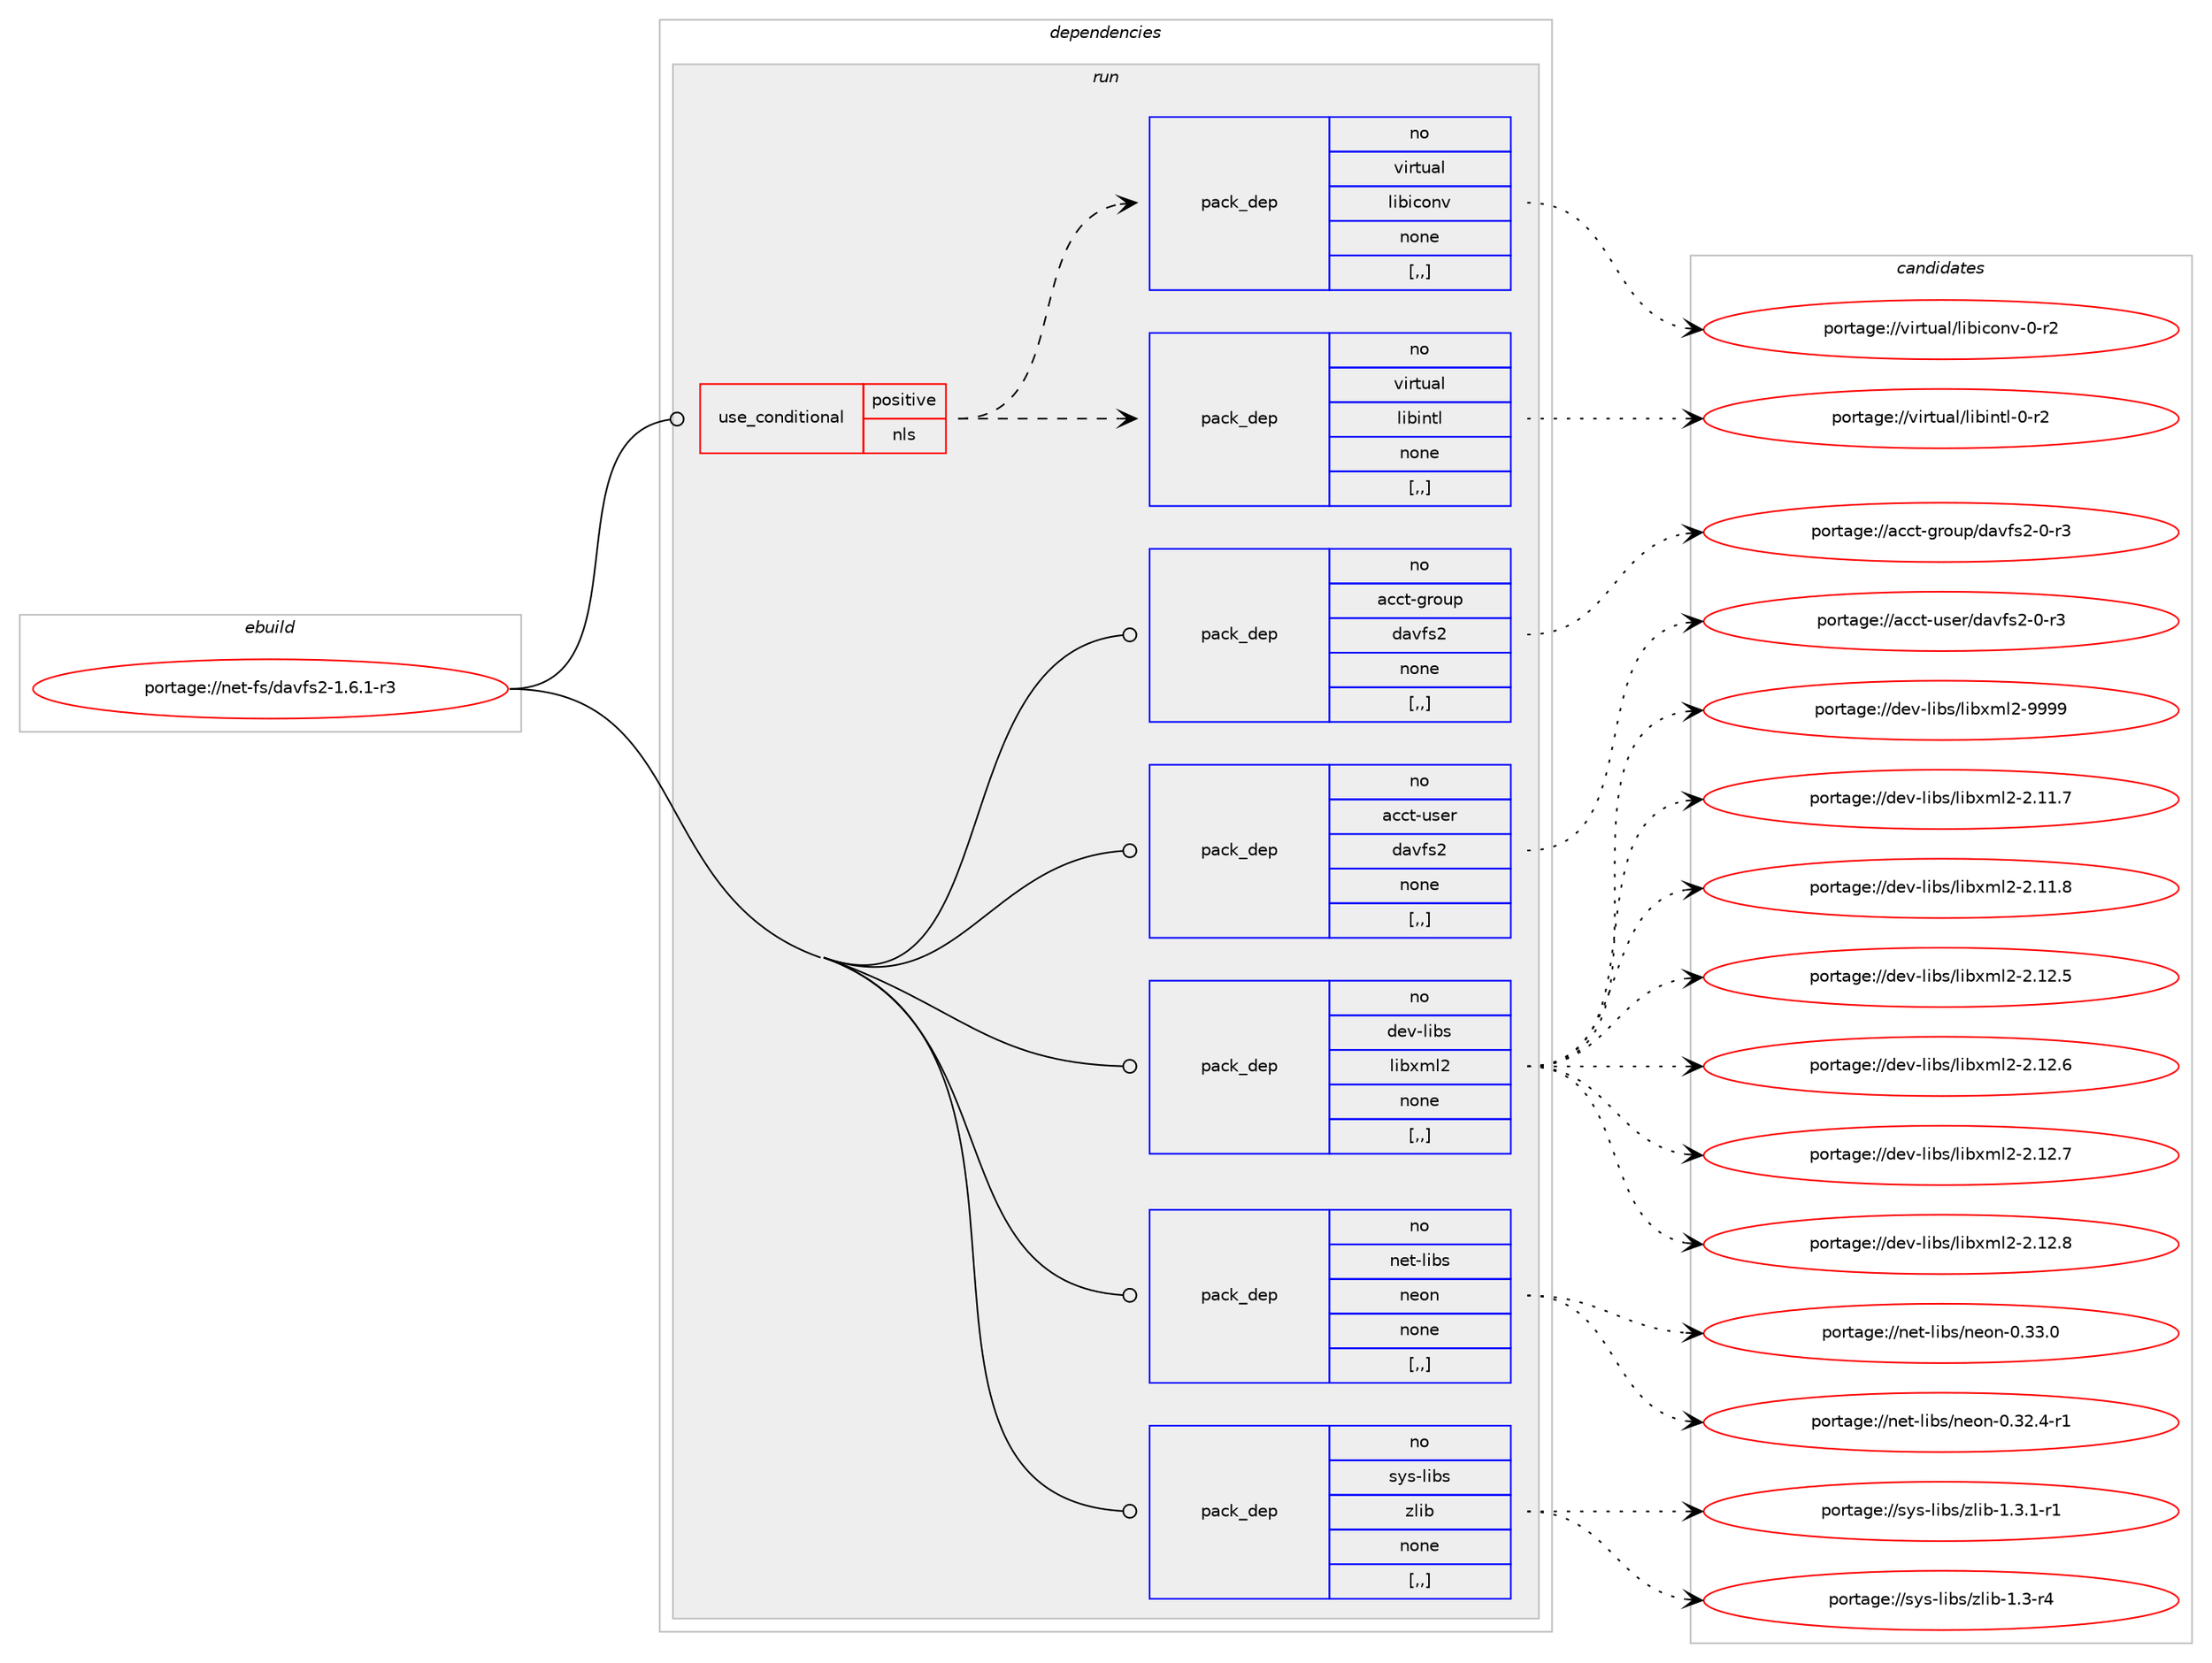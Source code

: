 digraph prolog {

# *************
# Graph options
# *************

newrank=true;
concentrate=true;
compound=true;
graph [rankdir=LR,fontname=Helvetica,fontsize=10,ranksep=1.5];#, ranksep=2.5, nodesep=0.2];
edge  [arrowhead=vee];
node  [fontname=Helvetica,fontsize=10];

# **********
# The ebuild
# **********

subgraph cluster_leftcol {
color=gray;
rank=same;
label=<<i>ebuild</i>>;
id [label="portage://net-fs/davfs2-1.6.1-r3", color=red, width=4, href="../net-fs/davfs2-1.6.1-r3.svg"];
}

# ****************
# The dependencies
# ****************

subgraph cluster_midcol {
color=gray;
label=<<i>dependencies</i>>;
subgraph cluster_compile {
fillcolor="#eeeeee";
style=filled;
label=<<i>compile</i>>;
}
subgraph cluster_compileandrun {
fillcolor="#eeeeee";
style=filled;
label=<<i>compile and run</i>>;
}
subgraph cluster_run {
fillcolor="#eeeeee";
style=filled;
label=<<i>run</i>>;
subgraph cond87858 {
dependency338972 [label=<<TABLE BORDER="0" CELLBORDER="1" CELLSPACING="0" CELLPADDING="4"><TR><TD ROWSPAN="3" CELLPADDING="10">use_conditional</TD></TR><TR><TD>positive</TD></TR><TR><TD>nls</TD></TR></TABLE>>, shape=none, color=red];
subgraph pack248575 {
dependency338973 [label=<<TABLE BORDER="0" CELLBORDER="1" CELLSPACING="0" CELLPADDING="4" WIDTH="220"><TR><TD ROWSPAN="6" CELLPADDING="30">pack_dep</TD></TR><TR><TD WIDTH="110">no</TD></TR><TR><TD>virtual</TD></TR><TR><TD>libintl</TD></TR><TR><TD>none</TD></TR><TR><TD>[,,]</TD></TR></TABLE>>, shape=none, color=blue];
}
dependency338972:e -> dependency338973:w [weight=20,style="dashed",arrowhead="vee"];
subgraph pack248576 {
dependency338974 [label=<<TABLE BORDER="0" CELLBORDER="1" CELLSPACING="0" CELLPADDING="4" WIDTH="220"><TR><TD ROWSPAN="6" CELLPADDING="30">pack_dep</TD></TR><TR><TD WIDTH="110">no</TD></TR><TR><TD>virtual</TD></TR><TR><TD>libiconv</TD></TR><TR><TD>none</TD></TR><TR><TD>[,,]</TD></TR></TABLE>>, shape=none, color=blue];
}
dependency338972:e -> dependency338974:w [weight=20,style="dashed",arrowhead="vee"];
}
id:e -> dependency338972:w [weight=20,style="solid",arrowhead="odot"];
subgraph pack248577 {
dependency338975 [label=<<TABLE BORDER="0" CELLBORDER="1" CELLSPACING="0" CELLPADDING="4" WIDTH="220"><TR><TD ROWSPAN="6" CELLPADDING="30">pack_dep</TD></TR><TR><TD WIDTH="110">no</TD></TR><TR><TD>acct-group</TD></TR><TR><TD>davfs2</TD></TR><TR><TD>none</TD></TR><TR><TD>[,,]</TD></TR></TABLE>>, shape=none, color=blue];
}
id:e -> dependency338975:w [weight=20,style="solid",arrowhead="odot"];
subgraph pack248578 {
dependency338976 [label=<<TABLE BORDER="0" CELLBORDER="1" CELLSPACING="0" CELLPADDING="4" WIDTH="220"><TR><TD ROWSPAN="6" CELLPADDING="30">pack_dep</TD></TR><TR><TD WIDTH="110">no</TD></TR><TR><TD>acct-user</TD></TR><TR><TD>davfs2</TD></TR><TR><TD>none</TD></TR><TR><TD>[,,]</TD></TR></TABLE>>, shape=none, color=blue];
}
id:e -> dependency338976:w [weight=20,style="solid",arrowhead="odot"];
subgraph pack248579 {
dependency338977 [label=<<TABLE BORDER="0" CELLBORDER="1" CELLSPACING="0" CELLPADDING="4" WIDTH="220"><TR><TD ROWSPAN="6" CELLPADDING="30">pack_dep</TD></TR><TR><TD WIDTH="110">no</TD></TR><TR><TD>dev-libs</TD></TR><TR><TD>libxml2</TD></TR><TR><TD>none</TD></TR><TR><TD>[,,]</TD></TR></TABLE>>, shape=none, color=blue];
}
id:e -> dependency338977:w [weight=20,style="solid",arrowhead="odot"];
subgraph pack248580 {
dependency338978 [label=<<TABLE BORDER="0" CELLBORDER="1" CELLSPACING="0" CELLPADDING="4" WIDTH="220"><TR><TD ROWSPAN="6" CELLPADDING="30">pack_dep</TD></TR><TR><TD WIDTH="110">no</TD></TR><TR><TD>net-libs</TD></TR><TR><TD>neon</TD></TR><TR><TD>none</TD></TR><TR><TD>[,,]</TD></TR></TABLE>>, shape=none, color=blue];
}
id:e -> dependency338978:w [weight=20,style="solid",arrowhead="odot"];
subgraph pack248581 {
dependency338979 [label=<<TABLE BORDER="0" CELLBORDER="1" CELLSPACING="0" CELLPADDING="4" WIDTH="220"><TR><TD ROWSPAN="6" CELLPADDING="30">pack_dep</TD></TR><TR><TD WIDTH="110">no</TD></TR><TR><TD>sys-libs</TD></TR><TR><TD>zlib</TD></TR><TR><TD>none</TD></TR><TR><TD>[,,]</TD></TR></TABLE>>, shape=none, color=blue];
}
id:e -> dependency338979:w [weight=20,style="solid",arrowhead="odot"];
}
}

# **************
# The candidates
# **************

subgraph cluster_choices {
rank=same;
color=gray;
label=<<i>candidates</i>>;

subgraph choice248575 {
color=black;
nodesep=1;
choice11810511411611797108471081059810511011610845484511450 [label="portage://virtual/libintl-0-r2", color=red, width=4,href="../virtual/libintl-0-r2.svg"];
dependency338973:e -> choice11810511411611797108471081059810511011610845484511450:w [style=dotted,weight="100"];
}
subgraph choice248576 {
color=black;
nodesep=1;
choice1181051141161179710847108105981059911111011845484511450 [label="portage://virtual/libiconv-0-r2", color=red, width=4,href="../virtual/libiconv-0-r2.svg"];
dependency338974:e -> choice1181051141161179710847108105981059911111011845484511450:w [style=dotted,weight="100"];
}
subgraph choice248577 {
color=black;
nodesep=1;
choice9799991164510311411111711247100971181021155045484511451 [label="portage://acct-group/davfs2-0-r3", color=red, width=4,href="../acct-group/davfs2-0-r3.svg"];
dependency338975:e -> choice9799991164510311411111711247100971181021155045484511451:w [style=dotted,weight="100"];
}
subgraph choice248578 {
color=black;
nodesep=1;
choice9799991164511711510111447100971181021155045484511451 [label="portage://acct-user/davfs2-0-r3", color=red, width=4,href="../acct-user/davfs2-0-r3.svg"];
dependency338976:e -> choice9799991164511711510111447100971181021155045484511451:w [style=dotted,weight="100"];
}
subgraph choice248579 {
color=black;
nodesep=1;
choice100101118451081059811547108105981201091085045504649494655 [label="portage://dev-libs/libxml2-2.11.7", color=red, width=4,href="../dev-libs/libxml2-2.11.7.svg"];
choice100101118451081059811547108105981201091085045504649494656 [label="portage://dev-libs/libxml2-2.11.8", color=red, width=4,href="../dev-libs/libxml2-2.11.8.svg"];
choice100101118451081059811547108105981201091085045504649504653 [label="portage://dev-libs/libxml2-2.12.5", color=red, width=4,href="../dev-libs/libxml2-2.12.5.svg"];
choice100101118451081059811547108105981201091085045504649504654 [label="portage://dev-libs/libxml2-2.12.6", color=red, width=4,href="../dev-libs/libxml2-2.12.6.svg"];
choice100101118451081059811547108105981201091085045504649504655 [label="portage://dev-libs/libxml2-2.12.7", color=red, width=4,href="../dev-libs/libxml2-2.12.7.svg"];
choice100101118451081059811547108105981201091085045504649504656 [label="portage://dev-libs/libxml2-2.12.8", color=red, width=4,href="../dev-libs/libxml2-2.12.8.svg"];
choice10010111845108105981154710810598120109108504557575757 [label="portage://dev-libs/libxml2-9999", color=red, width=4,href="../dev-libs/libxml2-9999.svg"];
dependency338977:e -> choice100101118451081059811547108105981201091085045504649494655:w [style=dotted,weight="100"];
dependency338977:e -> choice100101118451081059811547108105981201091085045504649494656:w [style=dotted,weight="100"];
dependency338977:e -> choice100101118451081059811547108105981201091085045504649504653:w [style=dotted,weight="100"];
dependency338977:e -> choice100101118451081059811547108105981201091085045504649504654:w [style=dotted,weight="100"];
dependency338977:e -> choice100101118451081059811547108105981201091085045504649504655:w [style=dotted,weight="100"];
dependency338977:e -> choice100101118451081059811547108105981201091085045504649504656:w [style=dotted,weight="100"];
dependency338977:e -> choice10010111845108105981154710810598120109108504557575757:w [style=dotted,weight="100"];
}
subgraph choice248580 {
color=black;
nodesep=1;
choice110101116451081059811547110101111110454846515046524511449 [label="portage://net-libs/neon-0.32.4-r1", color=red, width=4,href="../net-libs/neon-0.32.4-r1.svg"];
choice11010111645108105981154711010111111045484651514648 [label="portage://net-libs/neon-0.33.0", color=red, width=4,href="../net-libs/neon-0.33.0.svg"];
dependency338978:e -> choice110101116451081059811547110101111110454846515046524511449:w [style=dotted,weight="100"];
dependency338978:e -> choice11010111645108105981154711010111111045484651514648:w [style=dotted,weight="100"];
}
subgraph choice248581 {
color=black;
nodesep=1;
choice11512111545108105981154712210810598454946514511452 [label="portage://sys-libs/zlib-1.3-r4", color=red, width=4,href="../sys-libs/zlib-1.3-r4.svg"];
choice115121115451081059811547122108105984549465146494511449 [label="portage://sys-libs/zlib-1.3.1-r1", color=red, width=4,href="../sys-libs/zlib-1.3.1-r1.svg"];
dependency338979:e -> choice11512111545108105981154712210810598454946514511452:w [style=dotted,weight="100"];
dependency338979:e -> choice115121115451081059811547122108105984549465146494511449:w [style=dotted,weight="100"];
}
}

}
